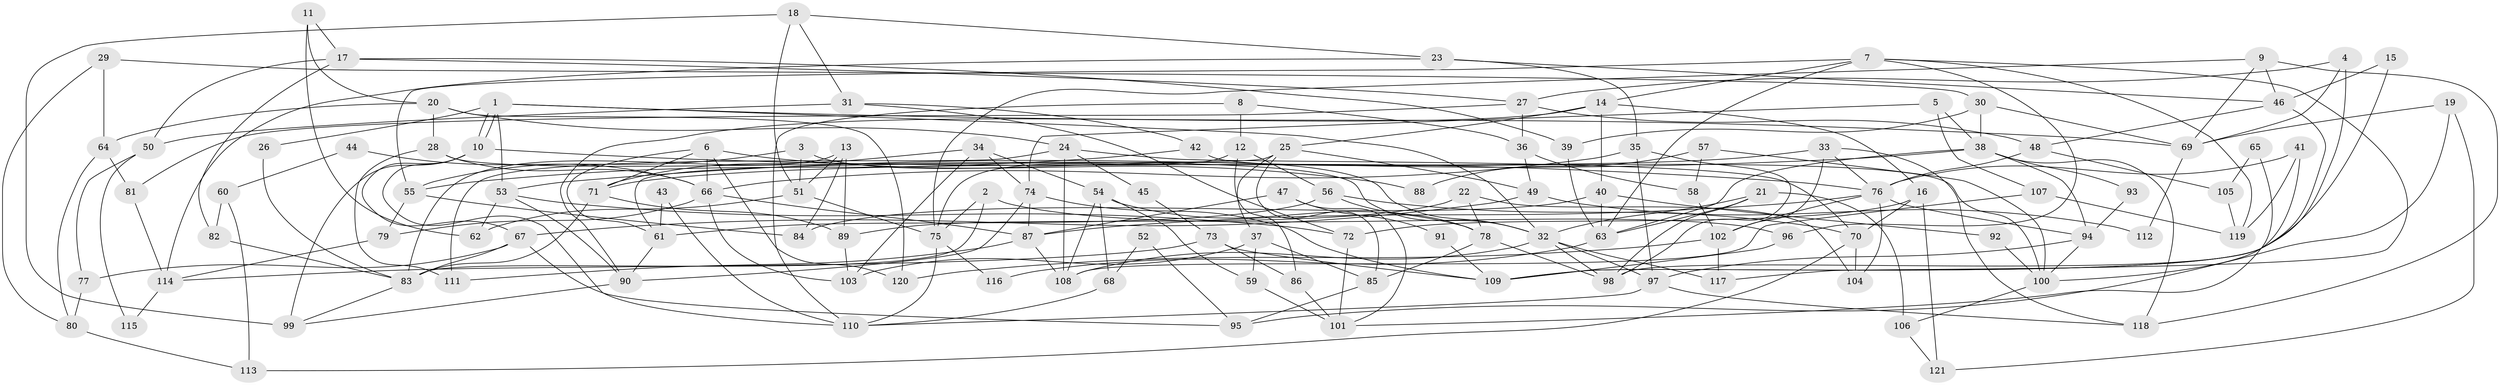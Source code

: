 // coarse degree distribution, {6: 0.13095238095238096, 3: 0.23809523809523808, 5: 0.13095238095238096, 7: 0.08333333333333333, 4: 0.15476190476190477, 2: 0.13095238095238096, 8: 0.08333333333333333, 9: 0.011904761904761904, 10: 0.023809523809523808, 13: 0.011904761904761904}
// Generated by graph-tools (version 1.1) at 2025/18/03/04/25 18:18:30]
// undirected, 121 vertices, 242 edges
graph export_dot {
graph [start="1"]
  node [color=gray90,style=filled];
  1;
  2;
  3;
  4;
  5;
  6;
  7;
  8;
  9;
  10;
  11;
  12;
  13;
  14;
  15;
  16;
  17;
  18;
  19;
  20;
  21;
  22;
  23;
  24;
  25;
  26;
  27;
  28;
  29;
  30;
  31;
  32;
  33;
  34;
  35;
  36;
  37;
  38;
  39;
  40;
  41;
  42;
  43;
  44;
  45;
  46;
  47;
  48;
  49;
  50;
  51;
  52;
  53;
  54;
  55;
  56;
  57;
  58;
  59;
  60;
  61;
  62;
  63;
  64;
  65;
  66;
  67;
  68;
  69;
  70;
  71;
  72;
  73;
  74;
  75;
  76;
  77;
  78;
  79;
  80;
  81;
  82;
  83;
  84;
  85;
  86;
  87;
  88;
  89;
  90;
  91;
  92;
  93;
  94;
  95;
  96;
  97;
  98;
  99;
  100;
  101;
  102;
  103;
  104;
  105;
  106;
  107;
  108;
  109;
  110;
  111;
  112;
  113;
  114;
  115;
  116;
  117;
  118;
  119;
  120;
  121;
  1 -- 32;
  1 -- 10;
  1 -- 10;
  1 -- 26;
  1 -- 53;
  1 -- 69;
  2 -- 96;
  2 -- 75;
  2 -- 83;
  3 -- 32;
  3 -- 55;
  3 -- 51;
  4 -- 27;
  4 -- 69;
  4 -- 109;
  5 -- 38;
  5 -- 74;
  5 -- 107;
  6 -- 71;
  6 -- 66;
  6 -- 61;
  6 -- 88;
  6 -- 120;
  7 -- 14;
  7 -- 117;
  7 -- 55;
  7 -- 63;
  7 -- 96;
  7 -- 119;
  8 -- 12;
  8 -- 110;
  8 -- 36;
  9 -- 75;
  9 -- 69;
  9 -- 46;
  9 -- 118;
  10 -- 76;
  10 -- 67;
  10 -- 99;
  10 -- 110;
  11 -- 20;
  11 -- 62;
  11 -- 17;
  12 -- 75;
  12 -- 56;
  12 -- 86;
  13 -- 89;
  13 -- 83;
  13 -- 51;
  13 -- 84;
  14 -- 90;
  14 -- 40;
  14 -- 16;
  14 -- 25;
  15 -- 109;
  15 -- 46;
  16 -- 70;
  16 -- 72;
  16 -- 121;
  17 -- 27;
  17 -- 39;
  17 -- 50;
  17 -- 82;
  18 -- 51;
  18 -- 99;
  18 -- 23;
  18 -- 31;
  19 -- 121;
  19 -- 95;
  19 -- 69;
  20 -- 64;
  20 -- 28;
  20 -- 24;
  20 -- 120;
  21 -- 63;
  21 -- 32;
  21 -- 98;
  21 -- 106;
  22 -- 89;
  22 -- 104;
  22 -- 78;
  23 -- 46;
  23 -- 35;
  23 -- 114;
  24 -- 108;
  24 -- 45;
  24 -- 70;
  24 -- 111;
  25 -- 61;
  25 -- 37;
  25 -- 49;
  25 -- 85;
  26 -- 83;
  27 -- 36;
  27 -- 48;
  27 -- 81;
  28 -- 111;
  28 -- 66;
  28 -- 32;
  29 -- 30;
  29 -- 64;
  29 -- 80;
  30 -- 38;
  30 -- 69;
  30 -- 39;
  31 -- 72;
  31 -- 42;
  31 -- 50;
  32 -- 97;
  32 -- 98;
  32 -- 108;
  32 -- 117;
  33 -- 102;
  33 -- 118;
  33 -- 71;
  33 -- 76;
  34 -- 54;
  34 -- 103;
  34 -- 71;
  34 -- 74;
  35 -- 98;
  35 -- 66;
  35 -- 97;
  36 -- 49;
  36 -- 58;
  37 -- 85;
  37 -- 59;
  37 -- 103;
  38 -- 53;
  38 -- 63;
  38 -- 93;
  38 -- 94;
  38 -- 118;
  39 -- 63;
  40 -- 84;
  40 -- 63;
  40 -- 92;
  41 -- 76;
  41 -- 119;
  41 -- 100;
  42 -- 100;
  42 -- 55;
  43 -- 110;
  43 -- 61;
  44 -- 60;
  44 -- 66;
  45 -- 73;
  46 -- 98;
  46 -- 48;
  47 -- 87;
  47 -- 101;
  47 -- 91;
  48 -- 76;
  48 -- 105;
  49 -- 67;
  49 -- 112;
  50 -- 77;
  50 -- 115;
  51 -- 62;
  51 -- 75;
  52 -- 95;
  52 -- 68;
  53 -- 90;
  53 -- 62;
  53 -- 72;
  54 -- 108;
  54 -- 78;
  54 -- 59;
  54 -- 68;
  55 -- 79;
  55 -- 84;
  56 -- 78;
  56 -- 61;
  56 -- 70;
  57 -- 58;
  57 -- 100;
  57 -- 88;
  58 -- 102;
  59 -- 101;
  60 -- 113;
  60 -- 82;
  61 -- 90;
  63 -- 116;
  64 -- 81;
  64 -- 80;
  65 -- 101;
  65 -- 105;
  66 -- 87;
  66 -- 79;
  66 -- 103;
  67 -- 83;
  67 -- 77;
  67 -- 95;
  68 -- 110;
  69 -- 112;
  70 -- 104;
  70 -- 113;
  71 -- 83;
  71 -- 89;
  72 -- 101;
  73 -- 114;
  73 -- 86;
  73 -- 109;
  74 -- 109;
  74 -- 87;
  74 -- 90;
  75 -- 110;
  75 -- 116;
  76 -- 94;
  76 -- 87;
  76 -- 102;
  76 -- 104;
  77 -- 80;
  78 -- 98;
  78 -- 85;
  79 -- 114;
  80 -- 113;
  81 -- 114;
  82 -- 83;
  83 -- 99;
  85 -- 95;
  86 -- 101;
  87 -- 108;
  87 -- 111;
  89 -- 103;
  90 -- 99;
  91 -- 109;
  92 -- 100;
  93 -- 94;
  94 -- 97;
  94 -- 100;
  96 -- 109;
  97 -- 118;
  97 -- 110;
  100 -- 106;
  102 -- 120;
  102 -- 117;
  105 -- 119;
  106 -- 121;
  107 -- 108;
  107 -- 119;
  114 -- 115;
}
